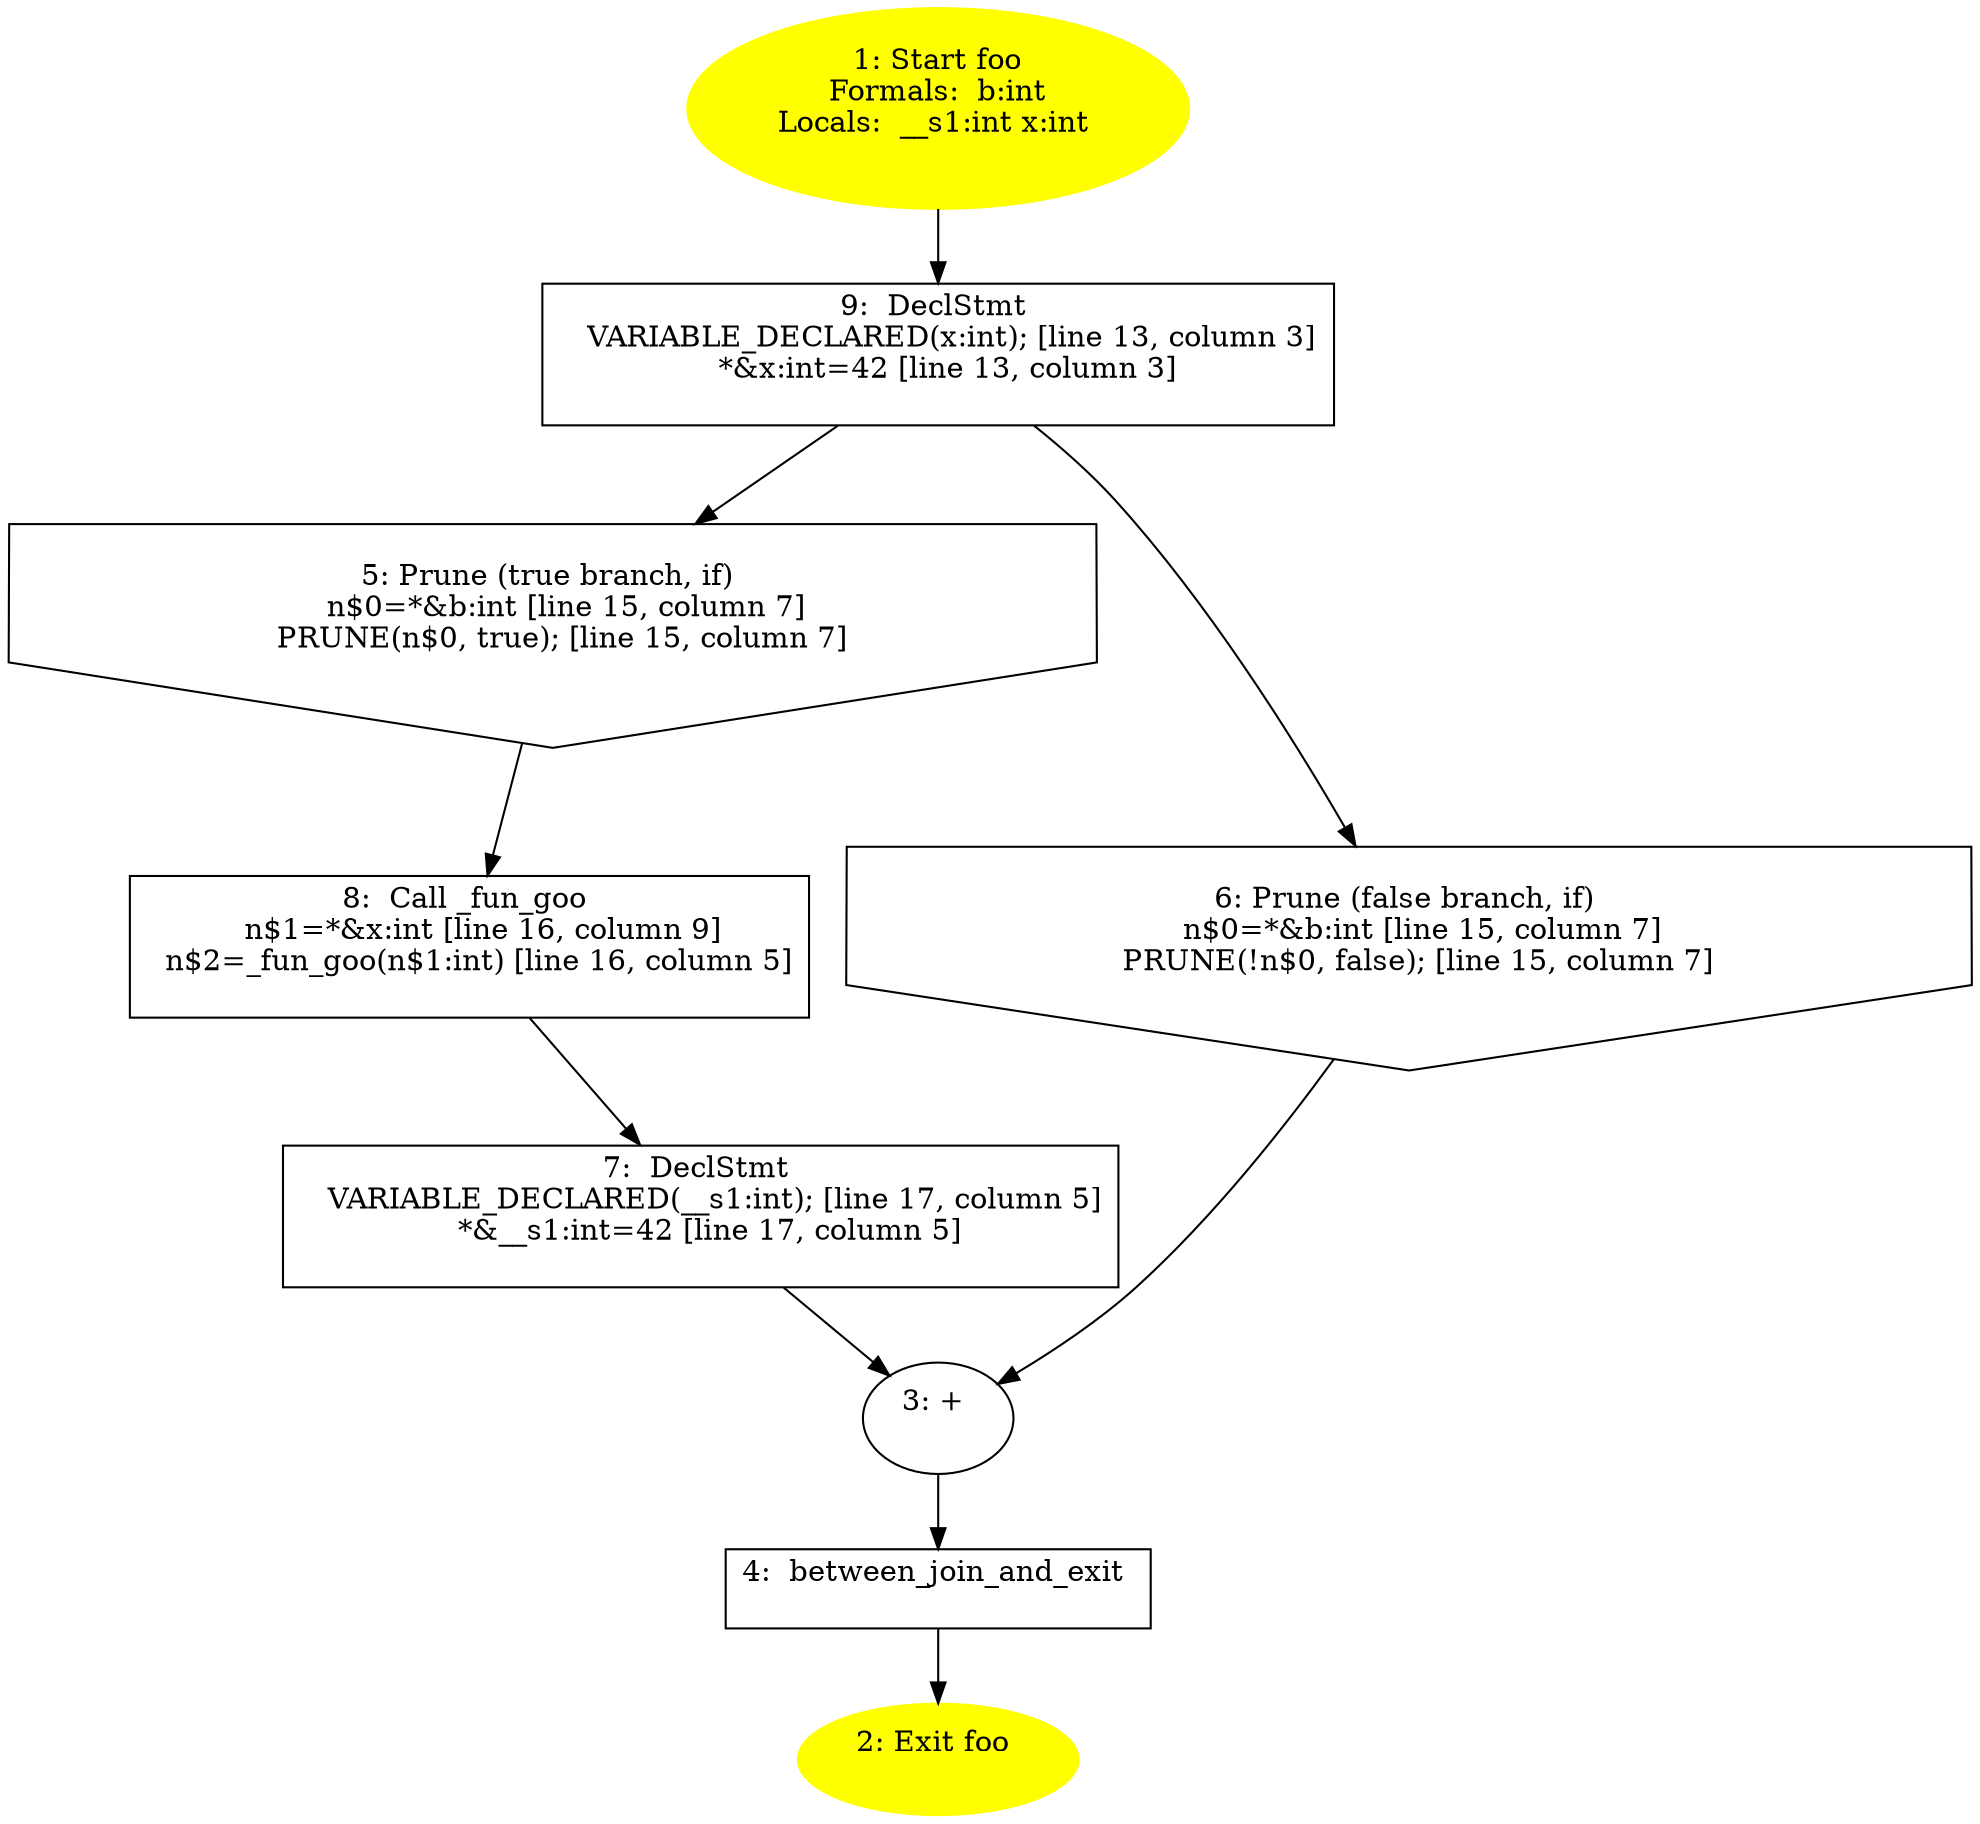/* @generated */
digraph cfg {
"foo.acbd18db4cc2f85c_1" [label="1: Start foo\nFormals:  b:int\nLocals:  __s1:int x:int \n  " color=yellow style=filled]
	

	 "foo.acbd18db4cc2f85c_1" -> "foo.acbd18db4cc2f85c_9" ;
"foo.acbd18db4cc2f85c_2" [label="2: Exit foo \n  " color=yellow style=filled]
	

"foo.acbd18db4cc2f85c_3" [label="3: + \n  " ]
	

	 "foo.acbd18db4cc2f85c_3" -> "foo.acbd18db4cc2f85c_4" ;
"foo.acbd18db4cc2f85c_4" [label="4:  between_join_and_exit \n  " shape="box"]
	

	 "foo.acbd18db4cc2f85c_4" -> "foo.acbd18db4cc2f85c_2" ;
"foo.acbd18db4cc2f85c_5" [label="5: Prune (true branch, if) \n   n$0=*&b:int [line 15, column 7]\n  PRUNE(n$0, true); [line 15, column 7]\n " shape="invhouse"]
	

	 "foo.acbd18db4cc2f85c_5" -> "foo.acbd18db4cc2f85c_8" ;
"foo.acbd18db4cc2f85c_6" [label="6: Prune (false branch, if) \n   n$0=*&b:int [line 15, column 7]\n  PRUNE(!n$0, false); [line 15, column 7]\n " shape="invhouse"]
	

	 "foo.acbd18db4cc2f85c_6" -> "foo.acbd18db4cc2f85c_3" ;
"foo.acbd18db4cc2f85c_7" [label="7:  DeclStmt \n   VARIABLE_DECLARED(__s1:int); [line 17, column 5]\n  *&__s1:int=42 [line 17, column 5]\n " shape="box"]
	

	 "foo.acbd18db4cc2f85c_7" -> "foo.acbd18db4cc2f85c_3" ;
"foo.acbd18db4cc2f85c_8" [label="8:  Call _fun_goo \n   n$1=*&x:int [line 16, column 9]\n  n$2=_fun_goo(n$1:int) [line 16, column 5]\n " shape="box"]
	

	 "foo.acbd18db4cc2f85c_8" -> "foo.acbd18db4cc2f85c_7" ;
"foo.acbd18db4cc2f85c_9" [label="9:  DeclStmt \n   VARIABLE_DECLARED(x:int); [line 13, column 3]\n  *&x:int=42 [line 13, column 3]\n " shape="box"]
	

	 "foo.acbd18db4cc2f85c_9" -> "foo.acbd18db4cc2f85c_5" ;
	 "foo.acbd18db4cc2f85c_9" -> "foo.acbd18db4cc2f85c_6" ;
}
